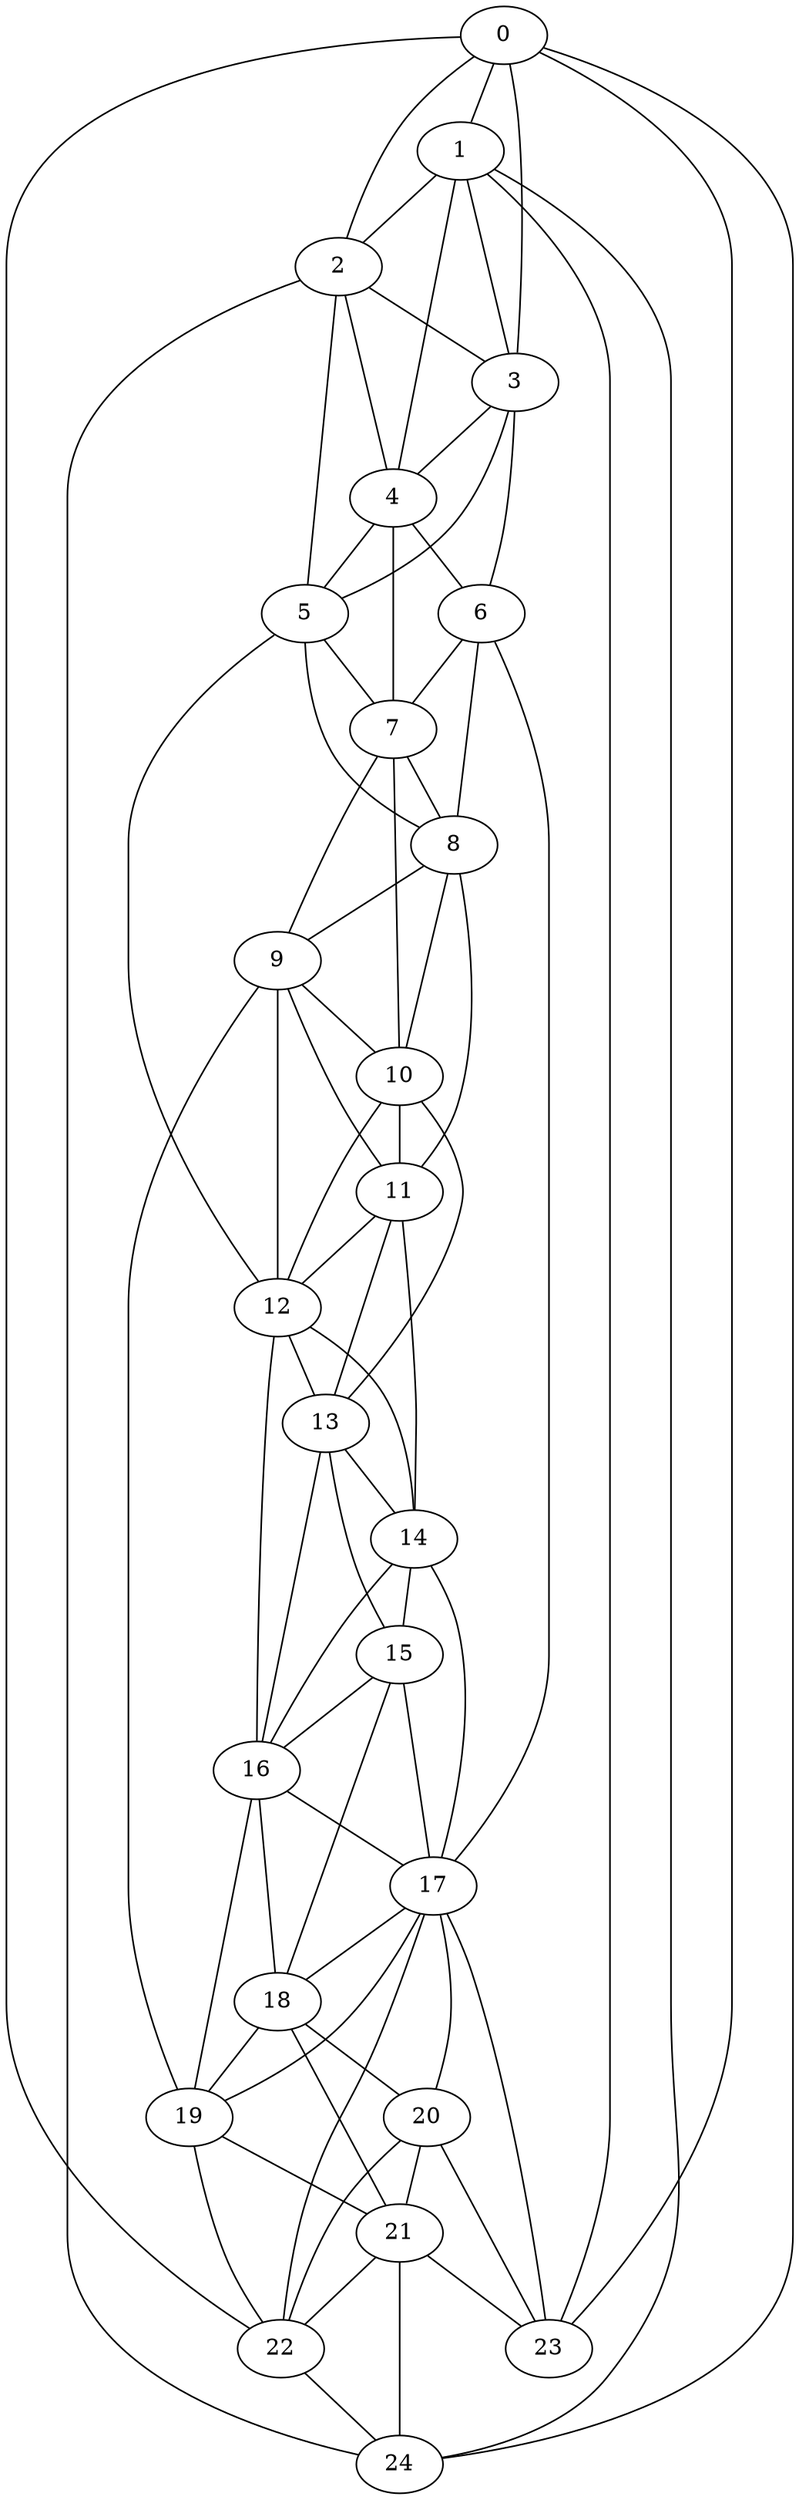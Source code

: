 strict graph "watts_strogatz_graph(25,6,0.1)" {
0;
1;
2;
3;
4;
5;
6;
7;
8;
9;
10;
11;
12;
13;
14;
15;
16;
17;
18;
19;
20;
21;
22;
23;
24;
0 -- 1  [is_available=True, prob="0.445688510242"];
0 -- 2  [is_available=True, prob="0.413079060948"];
0 -- 3  [is_available=True, prob="0.216365442917"];
0 -- 22  [is_available=True, prob="0.874700260947"];
0 -- 23  [is_available=True, prob="1.0"];
0 -- 24  [is_available=True, prob="0.718536250683"];
1 -- 2  [is_available=True, prob="0.0258790548008"];
1 -- 3  [is_available=True, prob="0.745111323832"];
1 -- 4  [is_available=True, prob="0.895887655568"];
1 -- 23  [is_available=True, prob="1.0"];
1 -- 24  [is_available=True, prob="1.0"];
2 -- 3  [is_available=True, prob="0.539941244559"];
2 -- 4  [is_available=True, prob="1.0"];
2 -- 5  [is_available=True, prob="0.217582621694"];
2 -- 24  [is_available=True, prob="0.242150067963"];
3 -- 4  [is_available=True, prob="0.632499868507"];
3 -- 5  [is_available=True, prob="0.364515357814"];
3 -- 6  [is_available=True, prob="0.43985653231"];
4 -- 5  [is_available=True, prob="0.438915758159"];
4 -- 6  [is_available=True, prob="0.383347495861"];
4 -- 7  [is_available=True, prob="0.72026036019"];
5 -- 7  [is_available=True, prob="1.0"];
5 -- 8  [is_available=True, prob="1.0"];
5 -- 12  [is_available=True, prob="0.579905823052"];
6 -- 7  [is_available=True, prob="0.909743616125"];
6 -- 8  [is_available=True, prob="0.971093730724"];
6 -- 17  [is_available=True, prob="0.411553975148"];
7 -- 8  [is_available=True, prob="0.680393942969"];
7 -- 9  [is_available=True, prob="0.0501135734181"];
7 -- 10  [is_available=True, prob="0.422715695419"];
8 -- 9  [is_available=True, prob="0.81179613808"];
8 -- 10  [is_available=True, prob="0.440425465027"];
8 -- 11  [is_available=True, prob="0.396986456774"];
9 -- 10  [is_available=True, prob="0.542962591892"];
9 -- 11  [is_available=True, prob="0.263068590599"];
9 -- 12  [is_available=True, prob="0.853460047225"];
9 -- 19  [is_available=True, prob="1.0"];
10 -- 11  [is_available=True, prob="0.497775473422"];
10 -- 12  [is_available=True, prob="0.322090889124"];
10 -- 13  [is_available=True, prob="1.0"];
11 -- 12  [is_available=True, prob="0.10716129268"];
11 -- 13  [is_available=True, prob="0.659218259472"];
11 -- 14  [is_available=True, prob="1.0"];
12 -- 13  [is_available=True, prob="1.0"];
12 -- 14  [is_available=True, prob="0.421392571925"];
12 -- 16  [is_available=True, prob="0.538326398874"];
13 -- 14  [is_available=True, prob="1.0"];
13 -- 15  [is_available=True, prob="0.975351495458"];
13 -- 16  [is_available=True, prob="0.248945428001"];
14 -- 15  [is_available=True, prob="1.0"];
14 -- 16  [is_available=True, prob="0.542930661469"];
14 -- 17  [is_available=True, prob="0.203240560967"];
15 -- 16  [is_available=True, prob="1.0"];
15 -- 17  [is_available=True, prob="1.0"];
15 -- 18  [is_available=True, prob="0.503064564716"];
16 -- 17  [is_available=True, prob="0.662224079878"];
16 -- 18  [is_available=True, prob="1.0"];
16 -- 19  [is_available=True, prob="0.36648867168"];
17 -- 18  [is_available=True, prob="0.375018776979"];
17 -- 19  [is_available=True, prob="1.0"];
17 -- 20  [is_available=True, prob="0.983937584651"];
17 -- 22  [is_available=True, prob="0.680852473635"];
17 -- 23  [is_available=True, prob="0.679885422675"];
18 -- 19  [is_available=True, prob="0.975879404925"];
18 -- 20  [is_available=True, prob="0.851829291511"];
18 -- 21  [is_available=True, prob="0.27878081564"];
19 -- 21  [is_available=True, prob="0.417606878452"];
19 -- 22  [is_available=True, prob="0.995979569325"];
20 -- 21  [is_available=True, prob="0.00889884153819"];
20 -- 22  [is_available=True, prob="1.0"];
20 -- 23  [is_available=True, prob="1.0"];
21 -- 22  [is_available=True, prob="0.942801160031"];
21 -- 23  [is_available=True, prob="0.183542316793"];
21 -- 24  [is_available=True, prob="0.940765095735"];
22 -- 24  [is_available=True, prob="0.160581201789"];
}
